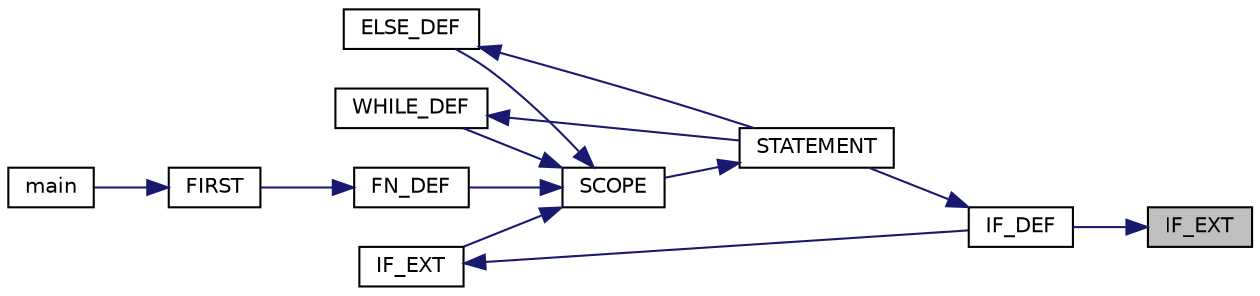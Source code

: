 digraph "IF_EXT"
{
 // LATEX_PDF_SIZE
  edge [fontname="Helvetica",fontsize="10",labelfontname="Helvetica",labelfontsize="10"];
  node [fontname="Helvetica",fontsize="10",shape=record];
  rankdir="RL";
  Node1 [label="IF_EXT",height=0.2,width=0.4,color="black", fillcolor="grey75", style="filled", fontcolor="black",tooltip="Extended function for CALL_DEF()"];
  Node1 -> Node2 [dir="back",color="midnightblue",fontsize="10",style="solid"];
  Node2 [label="IF_DEF",height=0.2,width=0.4,color="black", fillcolor="white", style="filled",URL="$syntactic__analysis_8c.html#ac9b33c13aa831335429748838739aef7",tooltip="Processes if condition."];
  Node2 -> Node3 [dir="back",color="midnightblue",fontsize="10",style="solid"];
  Node3 [label="STATEMENT",height=0.2,width=0.4,color="black", fillcolor="white", style="filled",URL="$syntactic__analysis_8c.html#a7eac9e4351cf87fecd3e9a66cf5f28d8",tooltip="Processes the commands, coditions, ..."];
  Node3 -> Node4 [dir="back",color="midnightblue",fontsize="10",style="solid"];
  Node4 [label="SCOPE",height=0.2,width=0.4,color="black", fillcolor="white", style="filled",URL="$syntactic__analysis_8c.html#a7d21e9db61747d6734d9a7f27d33b4f4",tooltip="Function for determining the depth of infestation."];
  Node4 -> Node5 [dir="back",color="midnightblue",fontsize="10",style="solid"];
  Node5 [label="ELSE_DEF",height=0.2,width=0.4,color="black", fillcolor="white", style="filled",URL="$syntactic__analysis_8c.html#a047deda12297b3a39f2d50261fd7de70",tooltip="Processes else condition."];
  Node5 -> Node3 [dir="back",color="midnightblue",fontsize="10",style="solid"];
  Node4 -> Node6 [dir="back",color="midnightblue",fontsize="10",style="solid"];
  Node6 [label="FN_DEF",height=0.2,width=0.4,color="black", fillcolor="white", style="filled",URL="$syntactic__analysis_8c.html#afb9892407a0399d61e51261ff730599a",tooltip="Processes function declaration."];
  Node6 -> Node7 [dir="back",color="midnightblue",fontsize="10",style="solid"];
  Node7 [label="FIRST",height=0.2,width=0.4,color="black", fillcolor="white", style="filled",URL="$syntactic__analysis_8c.html#a607ec0964227a0c6c98fd79770e51c11",tooltip="Processes the FIRST rule in the syntactic analysis."];
  Node7 -> Node8 [dir="back",color="midnightblue",fontsize="10",style="solid"];
  Node8 [label="main",height=0.2,width=0.4,color="black", fillcolor="white", style="filled",URL="$main_8c.html#a3c04138a5bfe5d72780bb7e82a18e627",tooltip=" "];
  Node4 -> Node9 [dir="back",color="midnightblue",fontsize="10",style="solid"];
  Node9 [label="IF_EXT",height=0.2,width=0.4,color="black", fillcolor="white", style="filled",URL="$syntactic__analysis_8c.html#af131918ae0d8a1cc29cb2c8d6dc13aff",tooltip="Extended function for CALL_DEF()"];
  Node9 -> Node2 [dir="back",color="midnightblue",fontsize="10",style="solid"];
  Node4 -> Node10 [dir="back",color="midnightblue",fontsize="10",style="solid"];
  Node10 [label="WHILE_DEF",height=0.2,width=0.4,color="black", fillcolor="white", style="filled",URL="$syntactic__analysis_8c.html#a13efec100d0c39c874c413765ded4d10",tooltip="Processes while loop."];
  Node10 -> Node3 [dir="back",color="midnightblue",fontsize="10",style="solid"];
}
